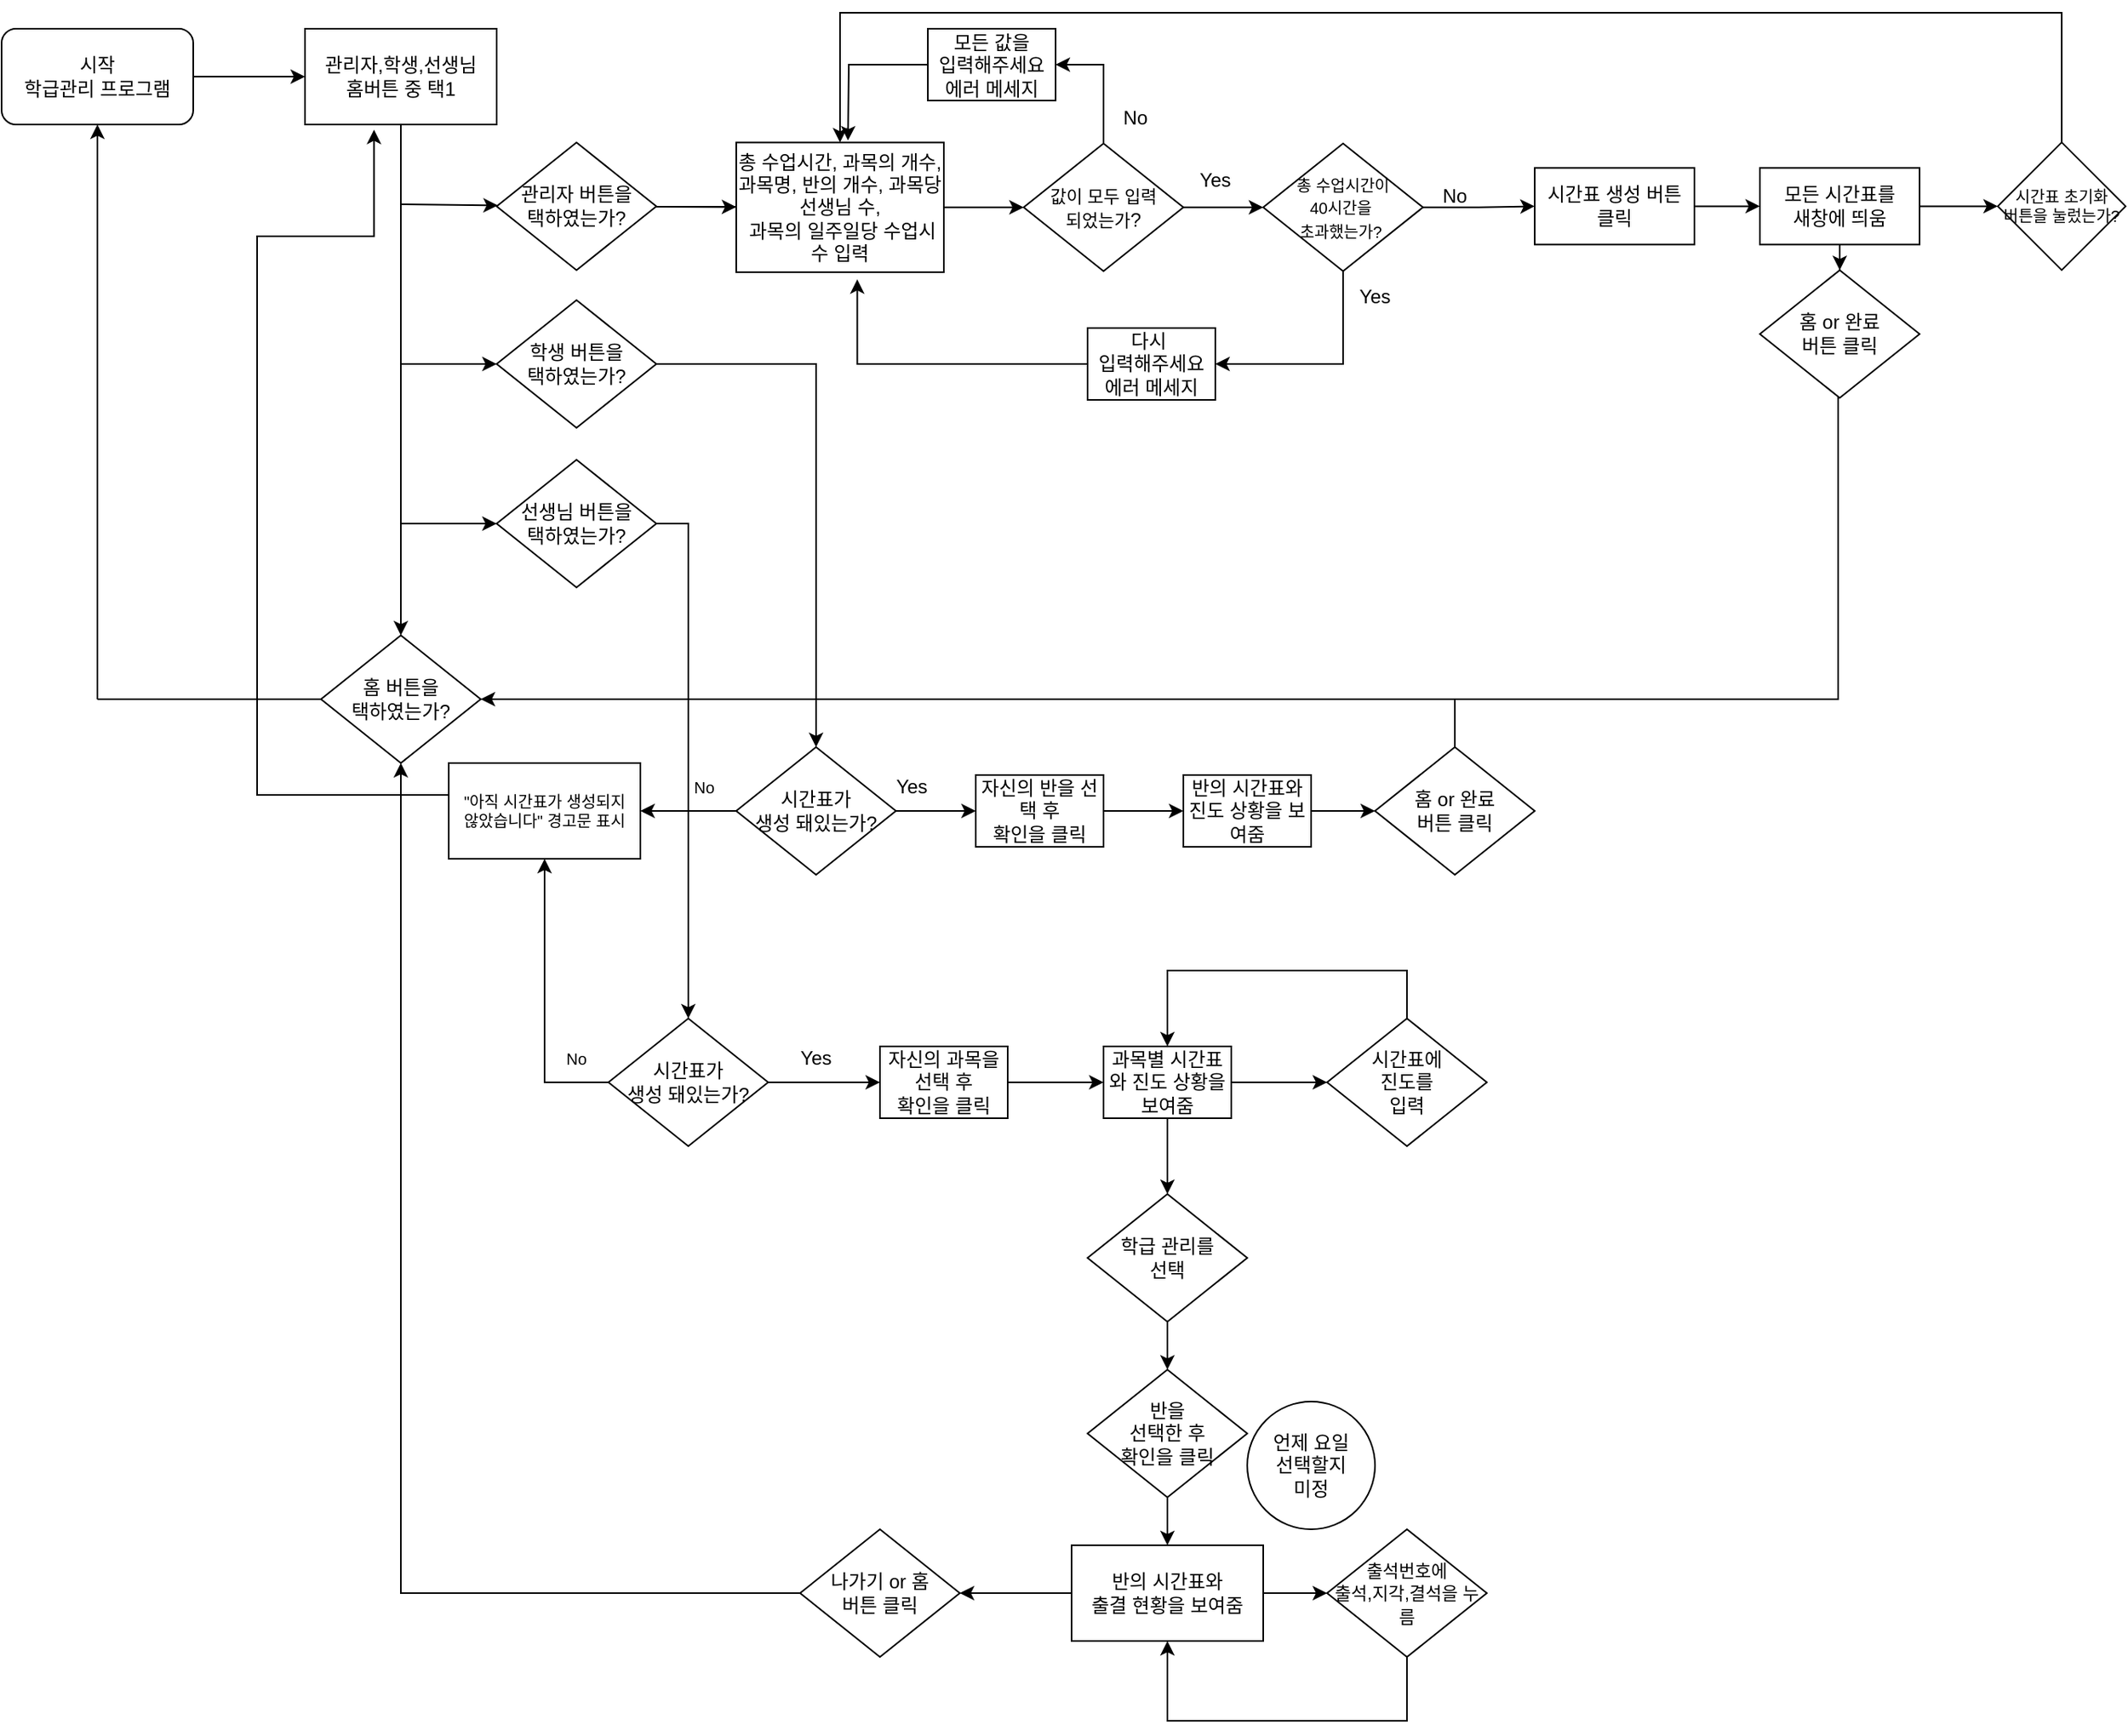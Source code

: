 <mxfile version="20.7.4" type="device"><diagram id="xkBSrEqYIKNFc7Y35ElM" name="페이지-1"><mxGraphModel dx="934" dy="1770" grid="1" gridSize="10" guides="1" tooltips="1" connect="1" arrows="1" fold="1" page="1" pageScale="1" pageWidth="827" pageHeight="1169" math="0" shadow="0"><root><mxCell id="0"/><mxCell id="1" parent="0"/><mxCell id="4I-Gm2JslyVbll3hO2fD-5" style="edgeStyle=orthogonalEdgeStyle;rounded=0;orthogonalLoop=1;jettySize=auto;html=1;" edge="1" parent="1" source="4I-Gm2JslyVbll3hO2fD-3" target="4I-Gm2JslyVbll3hO2fD-6"><mxGeometry relative="1" as="geometry"><mxPoint x="80" y="120" as="targetPoint"/></mxGeometry></mxCell><mxCell id="4I-Gm2JslyVbll3hO2fD-3" value="시작&lt;br&gt;학급관리 프로그램" style="rounded=1;whiteSpace=wrap;html=1;" vertex="1" parent="1"><mxGeometry x="20" y="10" width="120" height="60" as="geometry"/></mxCell><mxCell id="4I-Gm2JslyVbll3hO2fD-25" style="edgeStyle=none;rounded=0;orthogonalLoop=1;jettySize=auto;html=1;startArrow=none;startFill=0;endArrow=classic;endFill=1;" edge="1" parent="1" source="4I-Gm2JslyVbll3hO2fD-6" target="4I-Gm2JslyVbll3hO2fD-17"><mxGeometry relative="1" as="geometry"/></mxCell><mxCell id="4I-Gm2JslyVbll3hO2fD-6" value="관리자,학생,선생님&lt;br&gt;홈버튼 중 택1" style="rounded=0;whiteSpace=wrap;html=1;" vertex="1" parent="1"><mxGeometry x="210" y="10" width="120" height="60" as="geometry"/></mxCell><mxCell id="4I-Gm2JslyVbll3hO2fD-29" style="edgeStyle=none;rounded=0;orthogonalLoop=1;jettySize=auto;html=1;startArrow=none;startFill=0;endArrow=classic;endFill=1;" edge="1" parent="1" source="4I-Gm2JslyVbll3hO2fD-32"><mxGeometry relative="1" as="geometry"><mxPoint x="490" y="121.25" as="targetPoint"/></mxGeometry></mxCell><mxCell id="4I-Gm2JslyVbll3hO2fD-11" value="관리자 버튼을&lt;br&gt;택하였는가?" style="rhombus;whiteSpace=wrap;html=1;" vertex="1" parent="1"><mxGeometry x="330" y="81.25" width="100" height="80" as="geometry"/></mxCell><mxCell id="4I-Gm2JslyVbll3hO2fD-66" style="edgeStyle=orthogonalEdgeStyle;rounded=0;orthogonalLoop=1;jettySize=auto;html=1;fontSize=10;startArrow=none;startFill=0;endArrow=classic;endFill=1;" edge="1" parent="1" source="4I-Gm2JslyVbll3hO2fD-14" target="4I-Gm2JslyVbll3hO2fD-68"><mxGeometry relative="1" as="geometry"><mxPoint x="530" y="480" as="targetPoint"/><Array as="points"><mxPoint x="530" y="220"/></Array></mxGeometry></mxCell><mxCell id="4I-Gm2JslyVbll3hO2fD-14" value="학생 버튼을 &lt;br&gt;택하였는가?" style="rhombus;whiteSpace=wrap;html=1;" vertex="1" parent="1"><mxGeometry x="330" y="180" width="100" height="80" as="geometry"/></mxCell><mxCell id="4I-Gm2JslyVbll3hO2fD-89" style="edgeStyle=orthogonalEdgeStyle;rounded=0;orthogonalLoop=1;jettySize=auto;html=1;fontSize=12;startArrow=none;startFill=0;endArrow=classic;endFill=1;" edge="1" parent="1" source="4I-Gm2JslyVbll3hO2fD-16"><mxGeometry relative="1" as="geometry"><mxPoint x="450" y="630" as="targetPoint"/><Array as="points"><mxPoint x="450" y="320"/></Array></mxGeometry></mxCell><mxCell id="4I-Gm2JslyVbll3hO2fD-16" value="선생님 버튼을&lt;br&gt;택하였는가?" style="rhombus;whiteSpace=wrap;html=1;" vertex="1" parent="1"><mxGeometry x="330" y="280" width="100" height="80" as="geometry"/></mxCell><mxCell id="4I-Gm2JslyVbll3hO2fD-23" style="edgeStyle=none;rounded=0;orthogonalLoop=1;jettySize=auto;html=1;startArrow=none;startFill=0;endArrow=none;endFill=0;" edge="1" parent="1" source="4I-Gm2JslyVbll3hO2fD-17"><mxGeometry relative="1" as="geometry"><mxPoint x="80" y="430" as="targetPoint"/></mxGeometry></mxCell><mxCell id="4I-Gm2JslyVbll3hO2fD-17" value="홈 버튼을&lt;br&gt;택하였는가?" style="rhombus;whiteSpace=wrap;html=1;" vertex="1" parent="1"><mxGeometry x="220" y="390" width="100" height="80" as="geometry"/></mxCell><mxCell id="4I-Gm2JslyVbll3hO2fD-20" value="" style="endArrow=classic;html=1;rounded=0;entryX=0.5;entryY=1;entryDx=0;entryDy=0;" edge="1" parent="1" target="4I-Gm2JslyVbll3hO2fD-3"><mxGeometry width="50" height="50" relative="1" as="geometry"><mxPoint x="80" y="430" as="sourcePoint"/><mxPoint x="450" y="310" as="targetPoint"/></mxGeometry></mxCell><mxCell id="4I-Gm2JslyVbll3hO2fD-26" value="" style="endArrow=classic;html=1;rounded=0;" edge="1" parent="1" target="4I-Gm2JslyVbll3hO2fD-11"><mxGeometry width="50" height="50" relative="1" as="geometry"><mxPoint x="270" y="120" as="sourcePoint"/><mxPoint x="400" y="200" as="targetPoint"/></mxGeometry></mxCell><mxCell id="4I-Gm2JslyVbll3hO2fD-27" value="" style="endArrow=classic;html=1;rounded=0;entryX=0;entryY=0.5;entryDx=0;entryDy=0;" edge="1" parent="1" target="4I-Gm2JslyVbll3hO2fD-14"><mxGeometry width="50" height="50" relative="1" as="geometry"><mxPoint x="270" y="220" as="sourcePoint"/><mxPoint x="400" y="200" as="targetPoint"/></mxGeometry></mxCell><mxCell id="4I-Gm2JslyVbll3hO2fD-28" value="" style="endArrow=classic;html=1;rounded=0;entryX=0;entryY=0.5;entryDx=0;entryDy=0;" edge="1" parent="1" target="4I-Gm2JslyVbll3hO2fD-16"><mxGeometry width="50" height="50" relative="1" as="geometry"><mxPoint x="270" y="320" as="sourcePoint"/><mxPoint x="320" y="320" as="targetPoint"/></mxGeometry></mxCell><mxCell id="4I-Gm2JslyVbll3hO2fD-33" value="" style="edgeStyle=none;rounded=0;orthogonalLoop=1;jettySize=auto;html=1;startArrow=classic;startFill=1;endArrow=none;endFill=0;" edge="1" parent="1" source="4I-Gm2JslyVbll3hO2fD-32" target="4I-Gm2JslyVbll3hO2fD-11"><mxGeometry relative="1" as="geometry"/></mxCell><mxCell id="4I-Gm2JslyVbll3hO2fD-35" style="edgeStyle=none;rounded=0;orthogonalLoop=1;jettySize=auto;html=1;startArrow=none;startFill=0;endArrow=classic;endFill=1;" edge="1" parent="1" source="4I-Gm2JslyVbll3hO2fD-32" target="4I-Gm2JslyVbll3hO2fD-36"><mxGeometry relative="1" as="geometry"><mxPoint x="700" y="121.875" as="targetPoint"/></mxGeometry></mxCell><mxCell id="4I-Gm2JslyVbll3hO2fD-32" value="총 수업시간, 과목의 개수, 과목명, 반의 개수, 과목당 선생님 수,&lt;br&gt;&amp;nbsp;과목의 일주일당 수업시수 입력" style="rounded=0;whiteSpace=wrap;html=1;" vertex="1" parent="1"><mxGeometry x="480" y="81.25" width="130" height="81.25" as="geometry"/></mxCell><mxCell id="4I-Gm2JslyVbll3hO2fD-34" value="" style="edgeStyle=none;rounded=0;orthogonalLoop=1;jettySize=auto;html=1;startArrow=none;startFill=0;endArrow=none;endFill=1;" edge="1" parent="1" source="4I-Gm2JslyVbll3hO2fD-11" target="4I-Gm2JslyVbll3hO2fD-32"><mxGeometry relative="1" as="geometry"><mxPoint x="490" y="121.25" as="targetPoint"/><mxPoint x="430" y="121.25" as="sourcePoint"/></mxGeometry></mxCell><mxCell id="4I-Gm2JslyVbll3hO2fD-39" style="edgeStyle=orthogonalEdgeStyle;rounded=0;orthogonalLoop=1;jettySize=auto;html=1;startArrow=none;startFill=0;endArrow=classic;endFill=1;entryX=1;entryY=0.5;entryDx=0;entryDy=0;" edge="1" parent="1" source="4I-Gm2JslyVbll3hO2fD-36" target="4I-Gm2JslyVbll3hO2fD-41"><mxGeometry relative="1" as="geometry"><mxPoint x="640" y="40" as="targetPoint"/><Array as="points"><mxPoint x="710" y="33"/></Array></mxGeometry></mxCell><mxCell id="4I-Gm2JslyVbll3hO2fD-43" style="edgeStyle=orthogonalEdgeStyle;rounded=0;orthogonalLoop=1;jettySize=auto;html=1;startArrow=none;startFill=0;endArrow=classic;endFill=1;" edge="1" parent="1" source="4I-Gm2JslyVbll3hO2fD-36" target="4I-Gm2JslyVbll3hO2fD-44"><mxGeometry relative="1" as="geometry"><mxPoint x="830" y="121.875" as="targetPoint"/></mxGeometry></mxCell><mxCell id="4I-Gm2JslyVbll3hO2fD-36" value="&lt;font style=&quot;font-size: 11px;&quot;&gt;값이 모두 입력 &lt;br&gt;되었는가&lt;/font&gt;?" style="rhombus;whiteSpace=wrap;html=1;" vertex="1" parent="1"><mxGeometry x="660" y="81.875" width="100" height="80" as="geometry"/></mxCell><mxCell id="4I-Gm2JslyVbll3hO2fD-40" value="No" style="text;html=1;strokeColor=none;fillColor=none;align=center;verticalAlign=middle;whiteSpace=wrap;rounded=0;" vertex="1" parent="1"><mxGeometry x="700" y="51.25" width="60" height="30" as="geometry"/></mxCell><mxCell id="4I-Gm2JslyVbll3hO2fD-42" style="edgeStyle=orthogonalEdgeStyle;rounded=0;orthogonalLoop=1;jettySize=auto;html=1;startArrow=none;startFill=0;endArrow=classic;endFill=1;" edge="1" parent="1" source="4I-Gm2JslyVbll3hO2fD-41"><mxGeometry relative="1" as="geometry"><mxPoint x="550" y="80" as="targetPoint"/></mxGeometry></mxCell><mxCell id="4I-Gm2JslyVbll3hO2fD-41" value="모든 값을 &lt;br&gt;입력해주세요&lt;br&gt;에러 메세지" style="rounded=0;whiteSpace=wrap;html=1;" vertex="1" parent="1"><mxGeometry x="600" y="10" width="80" height="45" as="geometry"/></mxCell><mxCell id="4I-Gm2JslyVbll3hO2fD-46" style="edgeStyle=orthogonalEdgeStyle;rounded=0;orthogonalLoop=1;jettySize=auto;html=1;fontSize=11;startArrow=none;startFill=0;endArrow=classic;endFill=1;" edge="1" parent="1" source="4I-Gm2JslyVbll3hO2fD-44" target="4I-Gm2JslyVbll3hO2fD-47"><mxGeometry relative="1" as="geometry"><mxPoint x="740" y="220" as="targetPoint"/><Array as="points"><mxPoint x="860" y="220"/></Array></mxGeometry></mxCell><mxCell id="4I-Gm2JslyVbll3hO2fD-52" style="edgeStyle=orthogonalEdgeStyle;rounded=0;orthogonalLoop=1;jettySize=auto;html=1;fontSize=12;startArrow=none;startFill=0;endArrow=classic;endFill=1;" edge="1" parent="1" source="4I-Gm2JslyVbll3hO2fD-44" target="4I-Gm2JslyVbll3hO2fD-54"><mxGeometry relative="1" as="geometry"><mxPoint x="990" y="122" as="targetPoint"/></mxGeometry></mxCell><mxCell id="4I-Gm2JslyVbll3hO2fD-44" value="&lt;font style=&quot;font-size: 10px;&quot;&gt;총 수업시간이&lt;br&gt;40시간을&amp;nbsp;&lt;br&gt;초과했는가?&amp;nbsp;&lt;/font&gt;" style="rhombus;whiteSpace=wrap;html=1;aspect=fixed;" vertex="1" parent="1"><mxGeometry x="810" y="81.875" width="100" height="80" as="geometry"/></mxCell><mxCell id="4I-Gm2JslyVbll3hO2fD-45" value="Yes" style="text;html=1;strokeColor=none;fillColor=none;align=center;verticalAlign=middle;whiteSpace=wrap;rounded=0;" vertex="1" parent="1"><mxGeometry x="750" y="90" width="60" height="30" as="geometry"/></mxCell><mxCell id="4I-Gm2JslyVbll3hO2fD-50" style="edgeStyle=orthogonalEdgeStyle;rounded=0;orthogonalLoop=1;jettySize=auto;html=1;entryX=0.583;entryY=1.055;entryDx=0;entryDy=0;entryPerimeter=0;fontSize=12;startArrow=none;startFill=0;endArrow=classic;endFill=1;" edge="1" parent="1" source="4I-Gm2JslyVbll3hO2fD-47" target="4I-Gm2JslyVbll3hO2fD-32"><mxGeometry relative="1" as="geometry"/></mxCell><mxCell id="4I-Gm2JslyVbll3hO2fD-47" value="&lt;font style=&quot;font-size: 12px;&quot;&gt;다시&amp;nbsp;&lt;br&gt;&lt;font style=&quot;font-size: 12px;&quot;&gt;입력해주세요&lt;br&gt;&lt;/font&gt;에러 메세지&lt;/font&gt;" style="rounded=0;whiteSpace=wrap;html=1;fontSize=11;" vertex="1" parent="1"><mxGeometry x="700" y="197.5" width="80" height="45" as="geometry"/></mxCell><mxCell id="4I-Gm2JslyVbll3hO2fD-51" value="Yes" style="text;html=1;strokeColor=none;fillColor=none;align=center;verticalAlign=middle;whiteSpace=wrap;rounded=0;fontSize=12;" vertex="1" parent="1"><mxGeometry x="850" y="162.5" width="60" height="30" as="geometry"/></mxCell><mxCell id="4I-Gm2JslyVbll3hO2fD-53" value="No" style="text;html=1;strokeColor=none;fillColor=none;align=center;verticalAlign=middle;whiteSpace=wrap;rounded=0;fontSize=12;" vertex="1" parent="1"><mxGeometry x="900" y="100" width="60" height="30" as="geometry"/></mxCell><mxCell id="4I-Gm2JslyVbll3hO2fD-55" style="edgeStyle=orthogonalEdgeStyle;rounded=0;orthogonalLoop=1;jettySize=auto;html=1;fontSize=12;startArrow=none;startFill=0;endArrow=classic;endFill=1;" edge="1" parent="1" source="4I-Gm2JslyVbll3hO2fD-54" target="4I-Gm2JslyVbll3hO2fD-56"><mxGeometry relative="1" as="geometry"><mxPoint x="1160" y="121.25" as="targetPoint"/></mxGeometry></mxCell><mxCell id="4I-Gm2JslyVbll3hO2fD-54" value="시간표 생성 버튼 클릭" style="rounded=0;whiteSpace=wrap;html=1;fontSize=12;" vertex="1" parent="1"><mxGeometry x="980" y="97.19" width="100" height="48" as="geometry"/></mxCell><mxCell id="4I-Gm2JslyVbll3hO2fD-57" style="edgeStyle=orthogonalEdgeStyle;rounded=0;orthogonalLoop=1;jettySize=auto;html=1;fontSize=12;startArrow=none;startFill=0;endArrow=classic;endFill=1;" edge="1" parent="1" source="4I-Gm2JslyVbll3hO2fD-56" target="4I-Gm2JslyVbll3hO2fD-58"><mxGeometry relative="1" as="geometry"><mxPoint x="1280" y="121.19" as="targetPoint"/></mxGeometry></mxCell><mxCell id="4I-Gm2JslyVbll3hO2fD-60" style="edgeStyle=orthogonalEdgeStyle;rounded=0;orthogonalLoop=1;jettySize=auto;html=1;fontSize=10;startArrow=none;startFill=0;endArrow=classic;endFill=1;" edge="1" parent="1" source="4I-Gm2JslyVbll3hO2fD-56" target="4I-Gm2JslyVbll3hO2fD-61"><mxGeometry relative="1" as="geometry"><mxPoint x="1280" y="121.19" as="targetPoint"/></mxGeometry></mxCell><mxCell id="4I-Gm2JslyVbll3hO2fD-56" value="모든 시간표를&lt;br&gt;새창에 띄움" style="rounded=0;whiteSpace=wrap;html=1;fontSize=12;" vertex="1" parent="1"><mxGeometry x="1121" y="97.19" width="100" height="48" as="geometry"/></mxCell><mxCell id="4I-Gm2JslyVbll3hO2fD-59" style="edgeStyle=orthogonalEdgeStyle;rounded=0;orthogonalLoop=1;jettySize=auto;html=1;fontSize=10;startArrow=none;startFill=0;endArrow=classic;endFill=1;" edge="1" parent="1" source="4I-Gm2JslyVbll3hO2fD-58" target="4I-Gm2JslyVbll3hO2fD-17"><mxGeometry relative="1" as="geometry"><Array as="points"><mxPoint x="1170" y="430"/></Array></mxGeometry></mxCell><mxCell id="4I-Gm2JslyVbll3hO2fD-58" value="&lt;font style=&quot;font-size: 12px;&quot;&gt;홈 or 완료&lt;br&gt;버튼 클릭&lt;/font&gt;" style="rhombus;whiteSpace=wrap;html=1;fontSize=12;" vertex="1" parent="1"><mxGeometry x="1121" y="161.25" width="100" height="80" as="geometry"/></mxCell><mxCell id="4I-Gm2JslyVbll3hO2fD-62" style="edgeStyle=orthogonalEdgeStyle;rounded=0;orthogonalLoop=1;jettySize=auto;html=1;entryX=0.5;entryY=0;entryDx=0;entryDy=0;fontSize=10;startArrow=none;startFill=0;endArrow=classic;endFill=1;" edge="1" parent="1" source="4I-Gm2JslyVbll3hO2fD-61" target="4I-Gm2JslyVbll3hO2fD-32"><mxGeometry relative="1" as="geometry"><Array as="points"><mxPoint x="1310"/><mxPoint x="545"/></Array></mxGeometry></mxCell><mxCell id="4I-Gm2JslyVbll3hO2fD-61" value="시간표 초기화&lt;br&gt;버튼을 눌렀는가?" style="rhombus;whiteSpace=wrap;html=1;fontSize=10;aspect=fixed;" vertex="1" parent="1"><mxGeometry x="1270" y="81.19" width="80" height="80" as="geometry"/></mxCell><mxCell id="4I-Gm2JslyVbll3hO2fD-70" style="edgeStyle=orthogonalEdgeStyle;rounded=0;orthogonalLoop=1;jettySize=auto;html=1;fontSize=10;startArrow=none;startFill=0;endArrow=classic;endFill=1;" edge="1" parent="1" source="4I-Gm2JslyVbll3hO2fD-68"><mxGeometry relative="1" as="geometry"><mxPoint x="420" y="500" as="targetPoint"/></mxGeometry></mxCell><mxCell id="4I-Gm2JslyVbll3hO2fD-77" style="edgeStyle=orthogonalEdgeStyle;rounded=0;orthogonalLoop=1;jettySize=auto;html=1;fontSize=10;startArrow=none;startFill=0;endArrow=classic;endFill=1;" edge="1" parent="1" source="4I-Gm2JslyVbll3hO2fD-68" target="4I-Gm2JslyVbll3hO2fD-78"><mxGeometry relative="1" as="geometry"><mxPoint x="630" y="500" as="targetPoint"/></mxGeometry></mxCell><mxCell id="4I-Gm2JslyVbll3hO2fD-68" value="&lt;font style=&quot;font-size: 12px;&quot;&gt;시간표가&lt;br&gt;생성 돼있는가?&lt;/font&gt;" style="rhombus;whiteSpace=wrap;html=1;fontSize=10;aspect=fixed;" vertex="1" parent="1"><mxGeometry x="480" y="460" width="100" height="80" as="geometry"/></mxCell><mxCell id="4I-Gm2JslyVbll3hO2fD-72" value="No" style="text;html=1;strokeColor=none;fillColor=none;align=center;verticalAlign=middle;whiteSpace=wrap;rounded=0;fontSize=10;" vertex="1" parent="1"><mxGeometry x="430" y="470" width="60" height="30" as="geometry"/></mxCell><mxCell id="4I-Gm2JslyVbll3hO2fD-76" style="edgeStyle=orthogonalEdgeStyle;rounded=0;orthogonalLoop=1;jettySize=auto;html=1;entryX=0.36;entryY=1.054;entryDx=0;entryDy=0;entryPerimeter=0;fontSize=10;startArrow=none;startFill=0;endArrow=classic;endFill=1;" edge="1" parent="1" source="4I-Gm2JslyVbll3hO2fD-74" target="4I-Gm2JslyVbll3hO2fD-6"><mxGeometry relative="1" as="geometry"><Array as="points"><mxPoint x="180" y="490"/><mxPoint x="180" y="140"/><mxPoint x="253" y="140"/></Array></mxGeometry></mxCell><mxCell id="4I-Gm2JslyVbll3hO2fD-74" value="&lt;font style=&quot;font-size: 10px;&quot;&gt;&quot;아직 시간표가 생성되지&lt;br&gt;않았습니다&quot; 경고문 표시&lt;/font&gt;" style="rounded=0;whiteSpace=wrap;html=1;fontSize=10;" vertex="1" parent="1"><mxGeometry x="300" y="470" width="120" height="60" as="geometry"/></mxCell><mxCell id="4I-Gm2JslyVbll3hO2fD-79" style="edgeStyle=orthogonalEdgeStyle;rounded=0;orthogonalLoop=1;jettySize=auto;html=1;fontSize=12;startArrow=none;startFill=0;endArrow=classic;endFill=1;" edge="1" parent="1" source="4I-Gm2JslyVbll3hO2fD-78" target="4I-Gm2JslyVbll3hO2fD-80"><mxGeometry relative="1" as="geometry"><mxPoint x="760" y="500" as="targetPoint"/></mxGeometry></mxCell><mxCell id="4I-Gm2JslyVbll3hO2fD-78" value="&lt;font style=&quot;font-size: 12px;&quot;&gt;자신의 반을 선택 후 &lt;br&gt;확인을 클릭&lt;/font&gt;" style="rounded=0;whiteSpace=wrap;html=1;fontSize=10;" vertex="1" parent="1"><mxGeometry x="630" y="477.5" width="80" height="45" as="geometry"/></mxCell><mxCell id="4I-Gm2JslyVbll3hO2fD-83" style="edgeStyle=orthogonalEdgeStyle;rounded=0;orthogonalLoop=1;jettySize=auto;html=1;entryX=0;entryY=0.5;entryDx=0;entryDy=0;fontSize=12;startArrow=none;startFill=0;endArrow=classic;endFill=1;" edge="1" parent="1" source="4I-Gm2JslyVbll3hO2fD-80" target="4I-Gm2JslyVbll3hO2fD-82"><mxGeometry relative="1" as="geometry"/></mxCell><mxCell id="4I-Gm2JslyVbll3hO2fD-80" value="반의 시간표와 진도 상황을 보여줌" style="rounded=0;whiteSpace=wrap;html=1;fontSize=12;" vertex="1" parent="1"><mxGeometry x="760" y="477.5" width="80" height="45" as="geometry"/></mxCell><mxCell id="4I-Gm2JslyVbll3hO2fD-85" style="edgeStyle=orthogonalEdgeStyle;rounded=0;orthogonalLoop=1;jettySize=auto;html=1;fontSize=12;startArrow=none;startFill=0;endArrow=none;endFill=0;" edge="1" parent="1" source="4I-Gm2JslyVbll3hO2fD-82"><mxGeometry relative="1" as="geometry"><mxPoint x="930" y="430" as="targetPoint"/></mxGeometry></mxCell><mxCell id="4I-Gm2JslyVbll3hO2fD-82" value="&lt;font style=&quot;font-size: 12px;&quot;&gt;홈 or 완료&lt;br&gt;버튼 클릭&lt;/font&gt;" style="rhombus;whiteSpace=wrap;html=1;fontSize=12;" vertex="1" parent="1"><mxGeometry x="880" y="460.0" width="100" height="80" as="geometry"/></mxCell><mxCell id="4I-Gm2JslyVbll3hO2fD-90" style="edgeStyle=orthogonalEdgeStyle;rounded=0;orthogonalLoop=1;jettySize=auto;html=1;entryX=0.5;entryY=1;entryDx=0;entryDy=0;fontSize=12;startArrow=none;startFill=0;endArrow=classic;endFill=1;" edge="1" parent="1" source="4I-Gm2JslyVbll3hO2fD-88" target="4I-Gm2JslyVbll3hO2fD-74"><mxGeometry relative="1" as="geometry"><Array as="points"><mxPoint x="360" y="670"/></Array></mxGeometry></mxCell><mxCell id="4I-Gm2JslyVbll3hO2fD-93" style="edgeStyle=orthogonalEdgeStyle;rounded=0;orthogonalLoop=1;jettySize=auto;html=1;fontSize=12;startArrow=none;startFill=0;endArrow=classic;endFill=1;entryX=0;entryY=0.5;entryDx=0;entryDy=0;" edge="1" parent="1" source="4I-Gm2JslyVbll3hO2fD-88" target="4I-Gm2JslyVbll3hO2fD-95"><mxGeometry relative="1" as="geometry"><mxPoint x="580" y="670" as="targetPoint"/></mxGeometry></mxCell><mxCell id="4I-Gm2JslyVbll3hO2fD-88" value="&lt;font style=&quot;font-size: 12px;&quot;&gt;시간표가&lt;br&gt;생성 돼있는가?&lt;/font&gt;" style="rhombus;whiteSpace=wrap;html=1;fontSize=10;aspect=fixed;" vertex="1" parent="1"><mxGeometry x="400" y="630" width="100" height="80" as="geometry"/></mxCell><mxCell id="4I-Gm2JslyVbll3hO2fD-91" value="No" style="text;html=1;strokeColor=none;fillColor=none;align=center;verticalAlign=middle;whiteSpace=wrap;rounded=0;fontSize=10;" vertex="1" parent="1"><mxGeometry x="350" y="640" width="60" height="30" as="geometry"/></mxCell><mxCell id="4I-Gm2JslyVbll3hO2fD-92" value="Yes" style="text;html=1;strokeColor=none;fillColor=none;align=center;verticalAlign=middle;whiteSpace=wrap;rounded=0;fontSize=12;" vertex="1" parent="1"><mxGeometry x="560" y="470" width="60" height="30" as="geometry"/></mxCell><mxCell id="4I-Gm2JslyVbll3hO2fD-97" style="edgeStyle=orthogonalEdgeStyle;rounded=0;orthogonalLoop=1;jettySize=auto;html=1;fontSize=12;startArrow=none;startFill=0;endArrow=classic;endFill=1;entryX=0;entryY=0.5;entryDx=0;entryDy=0;" edge="1" parent="1" source="4I-Gm2JslyVbll3hO2fD-95" target="4I-Gm2JslyVbll3hO2fD-98"><mxGeometry relative="1" as="geometry"><mxPoint x="740" y="670" as="targetPoint"/></mxGeometry></mxCell><mxCell id="4I-Gm2JslyVbll3hO2fD-95" value="&lt;font style=&quot;font-size: 12px;&quot;&gt;자신의 과목을 선택 후 &lt;br&gt;확인을 클릭&lt;/font&gt;" style="rounded=0;whiteSpace=wrap;html=1;fontSize=10;" vertex="1" parent="1"><mxGeometry x="570" y="647.5" width="80" height="45" as="geometry"/></mxCell><mxCell id="4I-Gm2JslyVbll3hO2fD-96" value="Yes" style="text;html=1;strokeColor=none;fillColor=none;align=center;verticalAlign=middle;whiteSpace=wrap;rounded=0;fontSize=12;" vertex="1" parent="1"><mxGeometry x="500" y="640" width="60" height="30" as="geometry"/></mxCell><mxCell id="4I-Gm2JslyVbll3hO2fD-99" style="edgeStyle=orthogonalEdgeStyle;rounded=0;orthogonalLoop=1;jettySize=auto;html=1;fontSize=12;startArrow=none;startFill=0;endArrow=classic;endFill=1;entryX=0;entryY=0.5;entryDx=0;entryDy=0;" edge="1" parent="1" source="4I-Gm2JslyVbll3hO2fD-98" target="4I-Gm2JslyVbll3hO2fD-101"><mxGeometry relative="1" as="geometry"><mxPoint x="850" y="670" as="targetPoint"/></mxGeometry></mxCell><mxCell id="4I-Gm2JslyVbll3hO2fD-104" style="edgeStyle=orthogonalEdgeStyle;rounded=0;orthogonalLoop=1;jettySize=auto;html=1;fontSize=12;startArrow=none;startFill=0;endArrow=classic;endFill=1;" edge="1" parent="1" source="4I-Gm2JslyVbll3hO2fD-98" target="4I-Gm2JslyVbll3hO2fD-105"><mxGeometry relative="1" as="geometry"><mxPoint x="750" y="750" as="targetPoint"/></mxGeometry></mxCell><mxCell id="4I-Gm2JslyVbll3hO2fD-98" value="과목별 시간표와 진도 상황을 보여줌" style="rounded=0;whiteSpace=wrap;html=1;fontSize=12;" vertex="1" parent="1"><mxGeometry x="710" y="647.5" width="80" height="45" as="geometry"/></mxCell><mxCell id="4I-Gm2JslyVbll3hO2fD-103" style="edgeStyle=orthogonalEdgeStyle;rounded=0;orthogonalLoop=1;jettySize=auto;html=1;entryX=0.5;entryY=0;entryDx=0;entryDy=0;fontSize=12;startArrow=none;startFill=0;endArrow=classic;endFill=1;" edge="1" parent="1" source="4I-Gm2JslyVbll3hO2fD-101" target="4I-Gm2JslyVbll3hO2fD-98"><mxGeometry relative="1" as="geometry"><Array as="points"><mxPoint x="900" y="600"/><mxPoint x="750" y="600"/></Array></mxGeometry></mxCell><mxCell id="4I-Gm2JslyVbll3hO2fD-101" value="시간표에 &lt;br&gt;진도를&lt;br&gt;입력" style="rhombus;whiteSpace=wrap;html=1;fontSize=12;" vertex="1" parent="1"><mxGeometry x="850" y="630" width="100" height="80" as="geometry"/></mxCell><mxCell id="4I-Gm2JslyVbll3hO2fD-106" style="edgeStyle=orthogonalEdgeStyle;rounded=0;orthogonalLoop=1;jettySize=auto;html=1;fontSize=12;startArrow=none;startFill=0;endArrow=classic;endFill=1;" edge="1" parent="1" source="4I-Gm2JslyVbll3hO2fD-105" target="4I-Gm2JslyVbll3hO2fD-107"><mxGeometry relative="1" as="geometry"><mxPoint x="750" y="880" as="targetPoint"/></mxGeometry></mxCell><mxCell id="4I-Gm2JslyVbll3hO2fD-105" value="학급 관리를&lt;br&gt;선택" style="rhombus;whiteSpace=wrap;html=1;fontSize=12;" vertex="1" parent="1"><mxGeometry x="700" y="740" width="100" height="80" as="geometry"/></mxCell><mxCell id="4I-Gm2JslyVbll3hO2fD-108" style="edgeStyle=orthogonalEdgeStyle;rounded=0;orthogonalLoop=1;jettySize=auto;html=1;fontSize=12;startArrow=none;startFill=0;endArrow=classic;endFill=1;" edge="1" parent="1" source="4I-Gm2JslyVbll3hO2fD-107" target="4I-Gm2JslyVbll3hO2fD-109"><mxGeometry relative="1" as="geometry"><mxPoint x="750" y="990" as="targetPoint"/></mxGeometry></mxCell><mxCell id="4I-Gm2JslyVbll3hO2fD-107" value="반을 &lt;br&gt;선택한 후&lt;br&gt;확인을 클릭" style="rhombus;whiteSpace=wrap;html=1;fontSize=12;" vertex="1" parent="1"><mxGeometry x="700" y="850" width="100" height="80" as="geometry"/></mxCell><mxCell id="4I-Gm2JslyVbll3hO2fD-110" style="edgeStyle=orthogonalEdgeStyle;rounded=0;orthogonalLoop=1;jettySize=auto;html=1;fontSize=12;startArrow=none;startFill=0;endArrow=classic;endFill=1;" edge="1" parent="1" source="4I-Gm2JslyVbll3hO2fD-109" target="4I-Gm2JslyVbll3hO2fD-114"><mxGeometry relative="1" as="geometry"><mxPoint x="600" y="990" as="targetPoint"/></mxGeometry></mxCell><mxCell id="4I-Gm2JslyVbll3hO2fD-117" style="edgeStyle=orthogonalEdgeStyle;rounded=0;orthogonalLoop=1;jettySize=auto;html=1;fontSize=11;startArrow=none;startFill=0;endArrow=classic;endFill=1;" edge="1" parent="1" source="4I-Gm2JslyVbll3hO2fD-109" target="4I-Gm2JslyVbll3hO2fD-118"><mxGeometry relative="1" as="geometry"><mxPoint x="580" y="990" as="targetPoint"/></mxGeometry></mxCell><mxCell id="4I-Gm2JslyVbll3hO2fD-109" value="반의 시간표와&lt;br&gt;출결 현황을 보여줌" style="rounded=0;whiteSpace=wrap;html=1;fontSize=12;" vertex="1" parent="1"><mxGeometry x="690" y="960" width="120" height="60" as="geometry"/></mxCell><mxCell id="4I-Gm2JslyVbll3hO2fD-113" style="edgeStyle=orthogonalEdgeStyle;rounded=0;orthogonalLoop=1;jettySize=auto;html=1;fontSize=12;startArrow=none;startFill=0;endArrow=classic;endFill=1;exitX=0.5;exitY=1;exitDx=0;exitDy=0;entryX=0.5;entryY=1;entryDx=0;entryDy=0;" edge="1" parent="1" source="4I-Gm2JslyVbll3hO2fD-114" target="4I-Gm2JslyVbll3hO2fD-109"><mxGeometry relative="1" as="geometry"><mxPoint x="540" y="1020" as="sourcePoint"/><mxPoint x="750" y="1030" as="targetPoint"/><Array as="points"><mxPoint x="900" y="1070"/><mxPoint x="750" y="1070"/></Array></mxGeometry></mxCell><mxCell id="4I-Gm2JslyVbll3hO2fD-114" value="&lt;font style=&quot;font-size: 11px;&quot;&gt;출석번호에&lt;br style=&quot;border-color: var(--border-color);&quot;&gt;출석,지각,결석을 누름&lt;/font&gt;" style="rhombus;whiteSpace=wrap;html=1;fontSize=12;" vertex="1" parent="1"><mxGeometry x="850" y="950" width="100" height="80" as="geometry"/></mxCell><mxCell id="4I-Gm2JslyVbll3hO2fD-120" style="edgeStyle=orthogonalEdgeStyle;rounded=0;orthogonalLoop=1;jettySize=auto;html=1;entryX=0.5;entryY=1;entryDx=0;entryDy=0;fontSize=12;startArrow=none;startFill=0;endArrow=classic;endFill=1;" edge="1" parent="1" source="4I-Gm2JslyVbll3hO2fD-118" target="4I-Gm2JslyVbll3hO2fD-17"><mxGeometry relative="1" as="geometry"/></mxCell><mxCell id="4I-Gm2JslyVbll3hO2fD-118" value="&lt;font style=&quot;font-size: 12px;&quot;&gt;나가기 or 홈&lt;br&gt;버튼 클릭&lt;/font&gt;" style="rhombus;whiteSpace=wrap;html=1;fontSize=11;" vertex="1" parent="1"><mxGeometry x="520" y="950" width="100" height="80" as="geometry"/></mxCell><mxCell id="4I-Gm2JslyVbll3hO2fD-119" value="언제 요일 &lt;br&gt;선택할지 &lt;br&gt;미정" style="ellipse;whiteSpace=wrap;html=1;aspect=fixed;fontSize=12;" vertex="1" parent="1"><mxGeometry x="800" y="870" width="80" height="80" as="geometry"/></mxCell></root></mxGraphModel></diagram></mxfile>